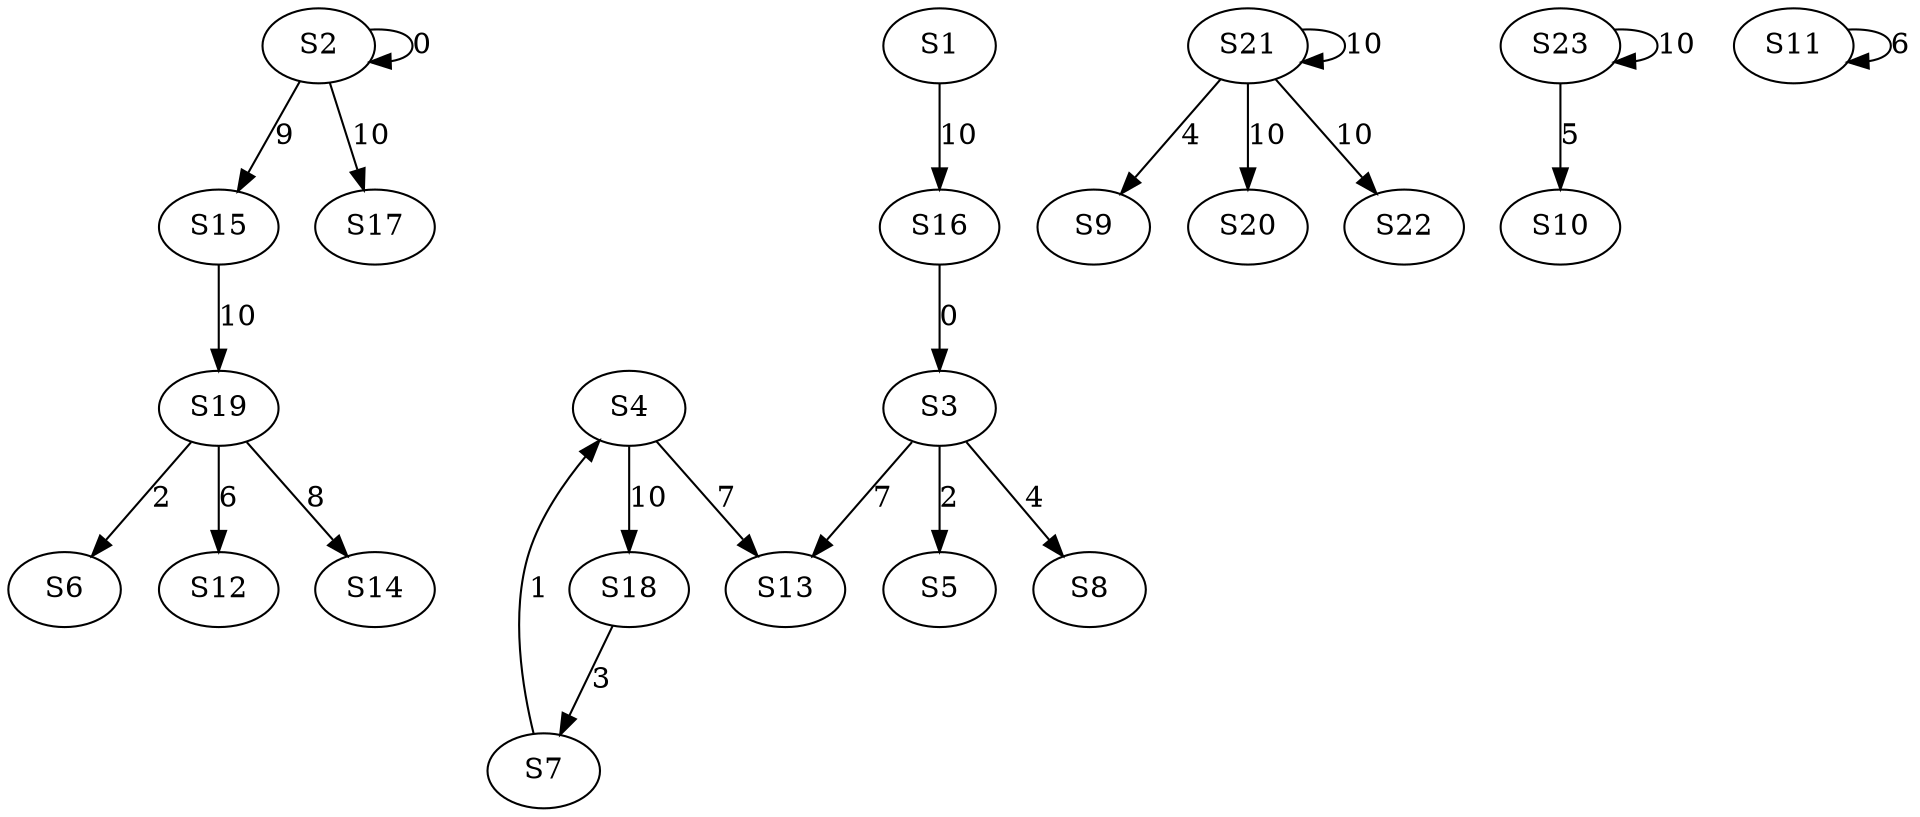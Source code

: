 strict digraph {
	S2 -> S2 [ label = 0 ];
	S16 -> S3 [ label = 0 ];
	S7 -> S4 [ label = 1 ];
	S3 -> S5 [ label = 2 ];
	S19 -> S6 [ label = 2 ];
	S18 -> S7 [ label = 3 ];
	S3 -> S8 [ label = 4 ];
	S21 -> S9 [ label = 4 ];
	S23 -> S10 [ label = 5 ];
	S11 -> S11 [ label = 6 ];
	S19 -> S12 [ label = 6 ];
	S4 -> S13 [ label = 7 ];
	S19 -> S14 [ label = 8 ];
	S2 -> S15 [ label = 9 ];
	S1 -> S16 [ label = 10 ];
	S2 -> S17 [ label = 10 ];
	S4 -> S18 [ label = 10 ];
	S15 -> S19 [ label = 10 ];
	S21 -> S20 [ label = 10 ];
	S21 -> S21 [ label = 10 ];
	S21 -> S22 [ label = 10 ];
	S23 -> S23 [ label = 10 ];
	S3 -> S13 [ label = 7 ];
}